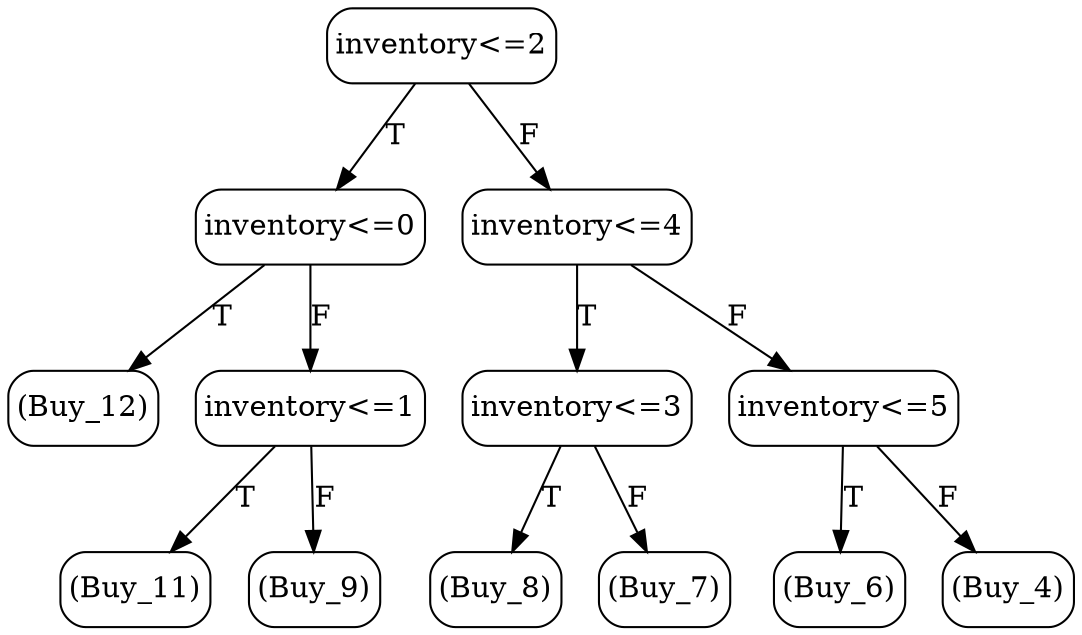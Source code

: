 // decision tree
digraph {
	2 [label="(Buy_12)" margin="0.05,0.05" shape=box style=rounded]
	6 [label="(Buy_11)" margin="0.05,0.05" shape=box style=rounded]
	7 [label="(Buy_9)" margin="0.05,0.05" shape=box style=rounded]
	5 [label="inventory<=1" margin="0.05,0.05" shape=box style=rounded]
	5 -> 6 [label=T]
	5 -> 7 [label=F]
	1 [label="inventory<=0" margin="0.05,0.05" shape=box style=rounded]
	1 -> 2 [label=T]
	1 -> 5 [label=F]
	10 [label="(Buy_8)" margin="0.05,0.05" shape=box style=rounded]
	11 [label="(Buy_7)" margin="0.05,0.05" shape=box style=rounded]
	9 [label="inventory<=3" margin="0.05,0.05" shape=box style=rounded]
	9 -> 10 [label=T]
	9 -> 11 [label=F]
	13 [label="(Buy_6)" margin="0.05,0.05" shape=box style=rounded]
	14 [label="(Buy_4)" margin="0.05,0.05" shape=box style=rounded]
	12 [label="inventory<=5" margin="0.05,0.05" shape=box style=rounded]
	12 -> 13 [label=T]
	12 -> 14 [label=F]
	8 [label="inventory<=4" margin="0.05,0.05" shape=box style=rounded]
	8 -> 9 [label=T]
	8 -> 12 [label=F]
	0 [label="inventory<=2" margin="0.05,0.05" shape=box style=rounded]
	0 -> 1 [label=T]
	0 -> 8 [label=F]
}

